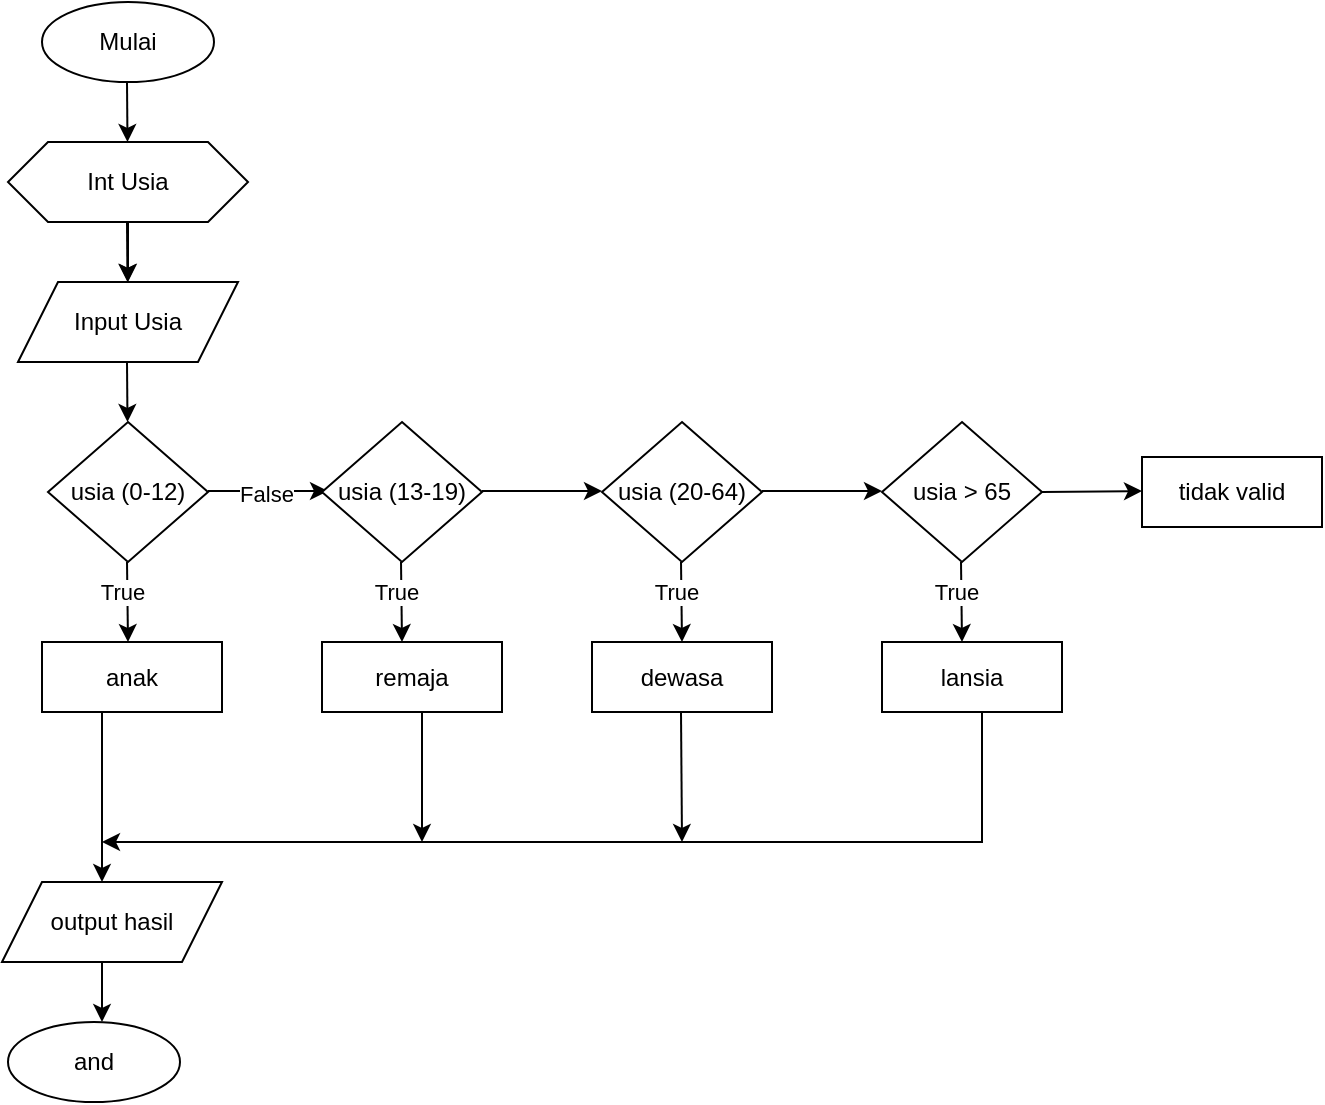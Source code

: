 <mxfile version="24.7.16">
  <diagram name="Halaman-1" id="T3c3gDVFyd4eqPvMtgHM">
    <mxGraphModel dx="1222" dy="686" grid="1" gridSize="10" guides="1" tooltips="1" connect="1" arrows="1" fold="1" page="1" pageScale="1" pageWidth="827" pageHeight="1169" math="0" shadow="0">
      <root>
        <mxCell id="0" />
        <mxCell id="1" parent="0" />
        <mxCell id="JnQCX83TrEtzzExQsLUF-2" value="Mulai" style="ellipse;whiteSpace=wrap;html=1;" vertex="1" parent="1">
          <mxGeometry x="50" y="20" width="86" height="40" as="geometry" />
        </mxCell>
        <mxCell id="JnQCX83TrEtzzExQsLUF-3" value="" style="endArrow=classic;html=1;rounded=0;" edge="1" parent="1">
          <mxGeometry width="50" height="50" relative="1" as="geometry">
            <mxPoint x="92.5" y="60" as="sourcePoint" />
            <mxPoint x="92.75" y="90" as="targetPoint" />
            <Array as="points" />
          </mxGeometry>
        </mxCell>
        <mxCell id="JnQCX83TrEtzzExQsLUF-8" value="Input Usia" style="shape=parallelogram;perimeter=parallelogramPerimeter;whiteSpace=wrap;html=1;fixedSize=1;" vertex="1" parent="1">
          <mxGeometry x="38" y="160" width="110" height="40" as="geometry" />
        </mxCell>
        <mxCell id="JnQCX83TrEtzzExQsLUF-12" value="" style="edgeStyle=orthogonalEdgeStyle;rounded=0;orthogonalLoop=1;jettySize=auto;html=1;" edge="1" parent="1" source="JnQCX83TrEtzzExQsLUF-9" target="JnQCX83TrEtzzExQsLUF-8">
          <mxGeometry relative="1" as="geometry" />
        </mxCell>
        <mxCell id="JnQCX83TrEtzzExQsLUF-9" value="Int Usia" style="shape=hexagon;perimeter=hexagonPerimeter2;whiteSpace=wrap;html=1;fixedSize=1;" vertex="1" parent="1">
          <mxGeometry x="33" y="90" width="120" height="40" as="geometry" />
        </mxCell>
        <mxCell id="JnQCX83TrEtzzExQsLUF-11" value="" style="endArrow=classic;html=1;rounded=0;" edge="1" parent="1">
          <mxGeometry width="50" height="50" relative="1" as="geometry">
            <mxPoint x="92.5" y="130" as="sourcePoint" />
            <mxPoint x="92.75" y="160" as="targetPoint" />
            <Array as="points" />
          </mxGeometry>
        </mxCell>
        <mxCell id="JnQCX83TrEtzzExQsLUF-13" value="" style="endArrow=classic;html=1;rounded=0;" edge="1" parent="1">
          <mxGeometry width="50" height="50" relative="1" as="geometry">
            <mxPoint x="92.5" y="200" as="sourcePoint" />
            <mxPoint x="92.75" y="230" as="targetPoint" />
            <Array as="points" />
          </mxGeometry>
        </mxCell>
        <mxCell id="JnQCX83TrEtzzExQsLUF-15" value="usia (0-12)" style="rhombus;whiteSpace=wrap;html=1;" vertex="1" parent="1">
          <mxGeometry x="53" y="230" width="80" height="70" as="geometry" />
        </mxCell>
        <mxCell id="JnQCX83TrEtzzExQsLUF-16" value="" style="endArrow=classic;html=1;rounded=0;" edge="1" parent="1">
          <mxGeometry width="50" height="50" relative="1" as="geometry">
            <mxPoint x="92.5" y="300" as="sourcePoint" />
            <mxPoint x="93" y="340" as="targetPoint" />
            <Array as="points" />
          </mxGeometry>
        </mxCell>
        <mxCell id="JnQCX83TrEtzzExQsLUF-21" value="True" style="edgeLabel;html=1;align=center;verticalAlign=middle;resizable=0;points=[];" vertex="1" connectable="0" parent="JnQCX83TrEtzzExQsLUF-16">
          <mxGeometry x="-0.246" y="-3" relative="1" as="geometry">
            <mxPoint as="offset" />
          </mxGeometry>
        </mxCell>
        <mxCell id="JnQCX83TrEtzzExQsLUF-18" value="" style="endArrow=classic;html=1;rounded=0;" edge="1" parent="1">
          <mxGeometry width="50" height="50" relative="1" as="geometry">
            <mxPoint x="133" y="264.5" as="sourcePoint" />
            <mxPoint x="193" y="264.5" as="targetPoint" />
          </mxGeometry>
        </mxCell>
        <mxCell id="JnQCX83TrEtzzExQsLUF-20" value="False" style="edgeLabel;html=1;align=center;verticalAlign=middle;resizable=0;points=[];" vertex="1" connectable="0" parent="JnQCX83TrEtzzExQsLUF-18">
          <mxGeometry x="-0.033" y="-1" relative="1" as="geometry">
            <mxPoint as="offset" />
          </mxGeometry>
        </mxCell>
        <mxCell id="JnQCX83TrEtzzExQsLUF-22" value="usia (13-19)" style="rhombus;whiteSpace=wrap;html=1;" vertex="1" parent="1">
          <mxGeometry x="190" y="230" width="80" height="70" as="geometry" />
        </mxCell>
        <mxCell id="JnQCX83TrEtzzExQsLUF-23" value="" style="endArrow=classic;html=1;rounded=0;" edge="1" parent="1">
          <mxGeometry width="50" height="50" relative="1" as="geometry">
            <mxPoint x="270" y="264.5" as="sourcePoint" />
            <mxPoint x="330" y="264.5" as="targetPoint" />
          </mxGeometry>
        </mxCell>
        <mxCell id="JnQCX83TrEtzzExQsLUF-25" value="usia (20-64)" style="rhombus;whiteSpace=wrap;html=1;" vertex="1" parent="1">
          <mxGeometry x="330" y="230" width="80" height="70" as="geometry" />
        </mxCell>
        <mxCell id="JnQCX83TrEtzzExQsLUF-29" value="" style="endArrow=classic;html=1;rounded=0;" edge="1" parent="1">
          <mxGeometry width="50" height="50" relative="1" as="geometry">
            <mxPoint x="410" y="264.5" as="sourcePoint" />
            <mxPoint x="470" y="264.5" as="targetPoint" />
          </mxGeometry>
        </mxCell>
        <mxCell id="JnQCX83TrEtzzExQsLUF-31" value="usia &amp;gt; 65" style="rhombus;whiteSpace=wrap;html=1;" vertex="1" parent="1">
          <mxGeometry x="470" y="230" width="80" height="70" as="geometry" />
        </mxCell>
        <mxCell id="JnQCX83TrEtzzExQsLUF-33" value="" style="endArrow=classic;html=1;rounded=0;exitX=1;exitY=0.5;exitDx=0;exitDy=0;" edge="1" parent="1" source="JnQCX83TrEtzzExQsLUF-31">
          <mxGeometry width="50" height="50" relative="1" as="geometry">
            <mxPoint x="540" y="264.5" as="sourcePoint" />
            <mxPoint x="600" y="264.5" as="targetPoint" />
          </mxGeometry>
        </mxCell>
        <mxCell id="JnQCX83TrEtzzExQsLUF-34" value="tidak valid" style="rounded=0;whiteSpace=wrap;html=1;" vertex="1" parent="1">
          <mxGeometry x="600" y="247.5" width="90" height="35" as="geometry" />
        </mxCell>
        <mxCell id="JnQCX83TrEtzzExQsLUF-37" value="" style="endArrow=classic;html=1;rounded=0;" edge="1" parent="1">
          <mxGeometry width="50" height="50" relative="1" as="geometry">
            <mxPoint x="509.5" y="300" as="sourcePoint" />
            <mxPoint x="510" y="340" as="targetPoint" />
            <Array as="points" />
          </mxGeometry>
        </mxCell>
        <mxCell id="JnQCX83TrEtzzExQsLUF-38" value="True" style="edgeLabel;html=1;align=center;verticalAlign=middle;resizable=0;points=[];" vertex="1" connectable="0" parent="JnQCX83TrEtzzExQsLUF-37">
          <mxGeometry x="-0.246" y="-3" relative="1" as="geometry">
            <mxPoint as="offset" />
          </mxGeometry>
        </mxCell>
        <mxCell id="JnQCX83TrEtzzExQsLUF-39" value="" style="endArrow=classic;html=1;rounded=0;" edge="1" parent="1">
          <mxGeometry width="50" height="50" relative="1" as="geometry">
            <mxPoint x="369.5" y="300" as="sourcePoint" />
            <mxPoint x="370" y="340" as="targetPoint" />
            <Array as="points" />
          </mxGeometry>
        </mxCell>
        <mxCell id="JnQCX83TrEtzzExQsLUF-40" value="True" style="edgeLabel;html=1;align=center;verticalAlign=middle;resizable=0;points=[];" vertex="1" connectable="0" parent="JnQCX83TrEtzzExQsLUF-39">
          <mxGeometry x="-0.246" y="-3" relative="1" as="geometry">
            <mxPoint as="offset" />
          </mxGeometry>
        </mxCell>
        <mxCell id="JnQCX83TrEtzzExQsLUF-41" value="" style="endArrow=classic;html=1;rounded=0;" edge="1" parent="1">
          <mxGeometry width="50" height="50" relative="1" as="geometry">
            <mxPoint x="229.5" y="300" as="sourcePoint" />
            <mxPoint x="230" y="340" as="targetPoint" />
            <Array as="points" />
          </mxGeometry>
        </mxCell>
        <mxCell id="JnQCX83TrEtzzExQsLUF-42" value="True" style="edgeLabel;html=1;align=center;verticalAlign=middle;resizable=0;points=[];" vertex="1" connectable="0" parent="JnQCX83TrEtzzExQsLUF-41">
          <mxGeometry x="-0.246" y="-3" relative="1" as="geometry">
            <mxPoint as="offset" />
          </mxGeometry>
        </mxCell>
        <mxCell id="JnQCX83TrEtzzExQsLUF-43" value="lansia" style="rounded=0;whiteSpace=wrap;html=1;" vertex="1" parent="1">
          <mxGeometry x="470" y="340" width="90" height="35" as="geometry" />
        </mxCell>
        <mxCell id="JnQCX83TrEtzzExQsLUF-44" value="dewasa" style="rounded=0;whiteSpace=wrap;html=1;" vertex="1" parent="1">
          <mxGeometry x="325" y="340" width="90" height="35" as="geometry" />
        </mxCell>
        <mxCell id="JnQCX83TrEtzzExQsLUF-45" value="remaja" style="rounded=0;whiteSpace=wrap;html=1;" vertex="1" parent="1">
          <mxGeometry x="190" y="340" width="90" height="35" as="geometry" />
        </mxCell>
        <mxCell id="JnQCX83TrEtzzExQsLUF-46" value="anak" style="rounded=0;whiteSpace=wrap;html=1;" vertex="1" parent="1">
          <mxGeometry x="50" y="340" width="90" height="35" as="geometry" />
        </mxCell>
        <mxCell id="JnQCX83TrEtzzExQsLUF-56" value="" style="endArrow=classic;html=1;rounded=0;" edge="1" parent="1">
          <mxGeometry width="50" height="50" relative="1" as="geometry">
            <mxPoint x="369.5" y="375" as="sourcePoint" />
            <mxPoint x="370" y="440" as="targetPoint" />
          </mxGeometry>
        </mxCell>
        <mxCell id="JnQCX83TrEtzzExQsLUF-57" value="" style="endArrow=classic;html=1;rounded=0;" edge="1" parent="1">
          <mxGeometry width="50" height="50" relative="1" as="geometry">
            <mxPoint x="240" y="375" as="sourcePoint" />
            <mxPoint x="240" y="440" as="targetPoint" />
            <Array as="points">
              <mxPoint x="240" y="385" />
            </Array>
          </mxGeometry>
        </mxCell>
        <mxCell id="JnQCX83TrEtzzExQsLUF-59" value="" style="endArrow=classic;html=1;rounded=0;" edge="1" parent="1">
          <mxGeometry width="50" height="50" relative="1" as="geometry">
            <mxPoint x="80" y="375" as="sourcePoint" />
            <mxPoint x="80" y="460" as="targetPoint" />
          </mxGeometry>
        </mxCell>
        <mxCell id="JnQCX83TrEtzzExQsLUF-60" value="" style="endArrow=classic;html=1;rounded=0;" edge="1" parent="1">
          <mxGeometry width="50" height="50" relative="1" as="geometry">
            <mxPoint x="520" y="375" as="sourcePoint" />
            <mxPoint x="80" y="440" as="targetPoint" />
            <Array as="points">
              <mxPoint x="520" y="440" />
            </Array>
          </mxGeometry>
        </mxCell>
        <mxCell id="JnQCX83TrEtzzExQsLUF-63" value="output hasil" style="shape=parallelogram;perimeter=parallelogramPerimeter;whiteSpace=wrap;html=1;fixedSize=1;" vertex="1" parent="1">
          <mxGeometry x="30" y="460" width="110" height="40" as="geometry" />
        </mxCell>
        <mxCell id="JnQCX83TrEtzzExQsLUF-64" value="" style="endArrow=classic;html=1;rounded=0;" edge="1" parent="1">
          <mxGeometry width="50" height="50" relative="1" as="geometry">
            <mxPoint x="80" y="500" as="sourcePoint" />
            <mxPoint x="80" y="530" as="targetPoint" />
            <Array as="points">
              <mxPoint x="80" y="510" />
            </Array>
          </mxGeometry>
        </mxCell>
        <mxCell id="JnQCX83TrEtzzExQsLUF-65" value="and" style="ellipse;whiteSpace=wrap;html=1;" vertex="1" parent="1">
          <mxGeometry x="33" y="530" width="86" height="40" as="geometry" />
        </mxCell>
      </root>
    </mxGraphModel>
  </diagram>
</mxfile>
